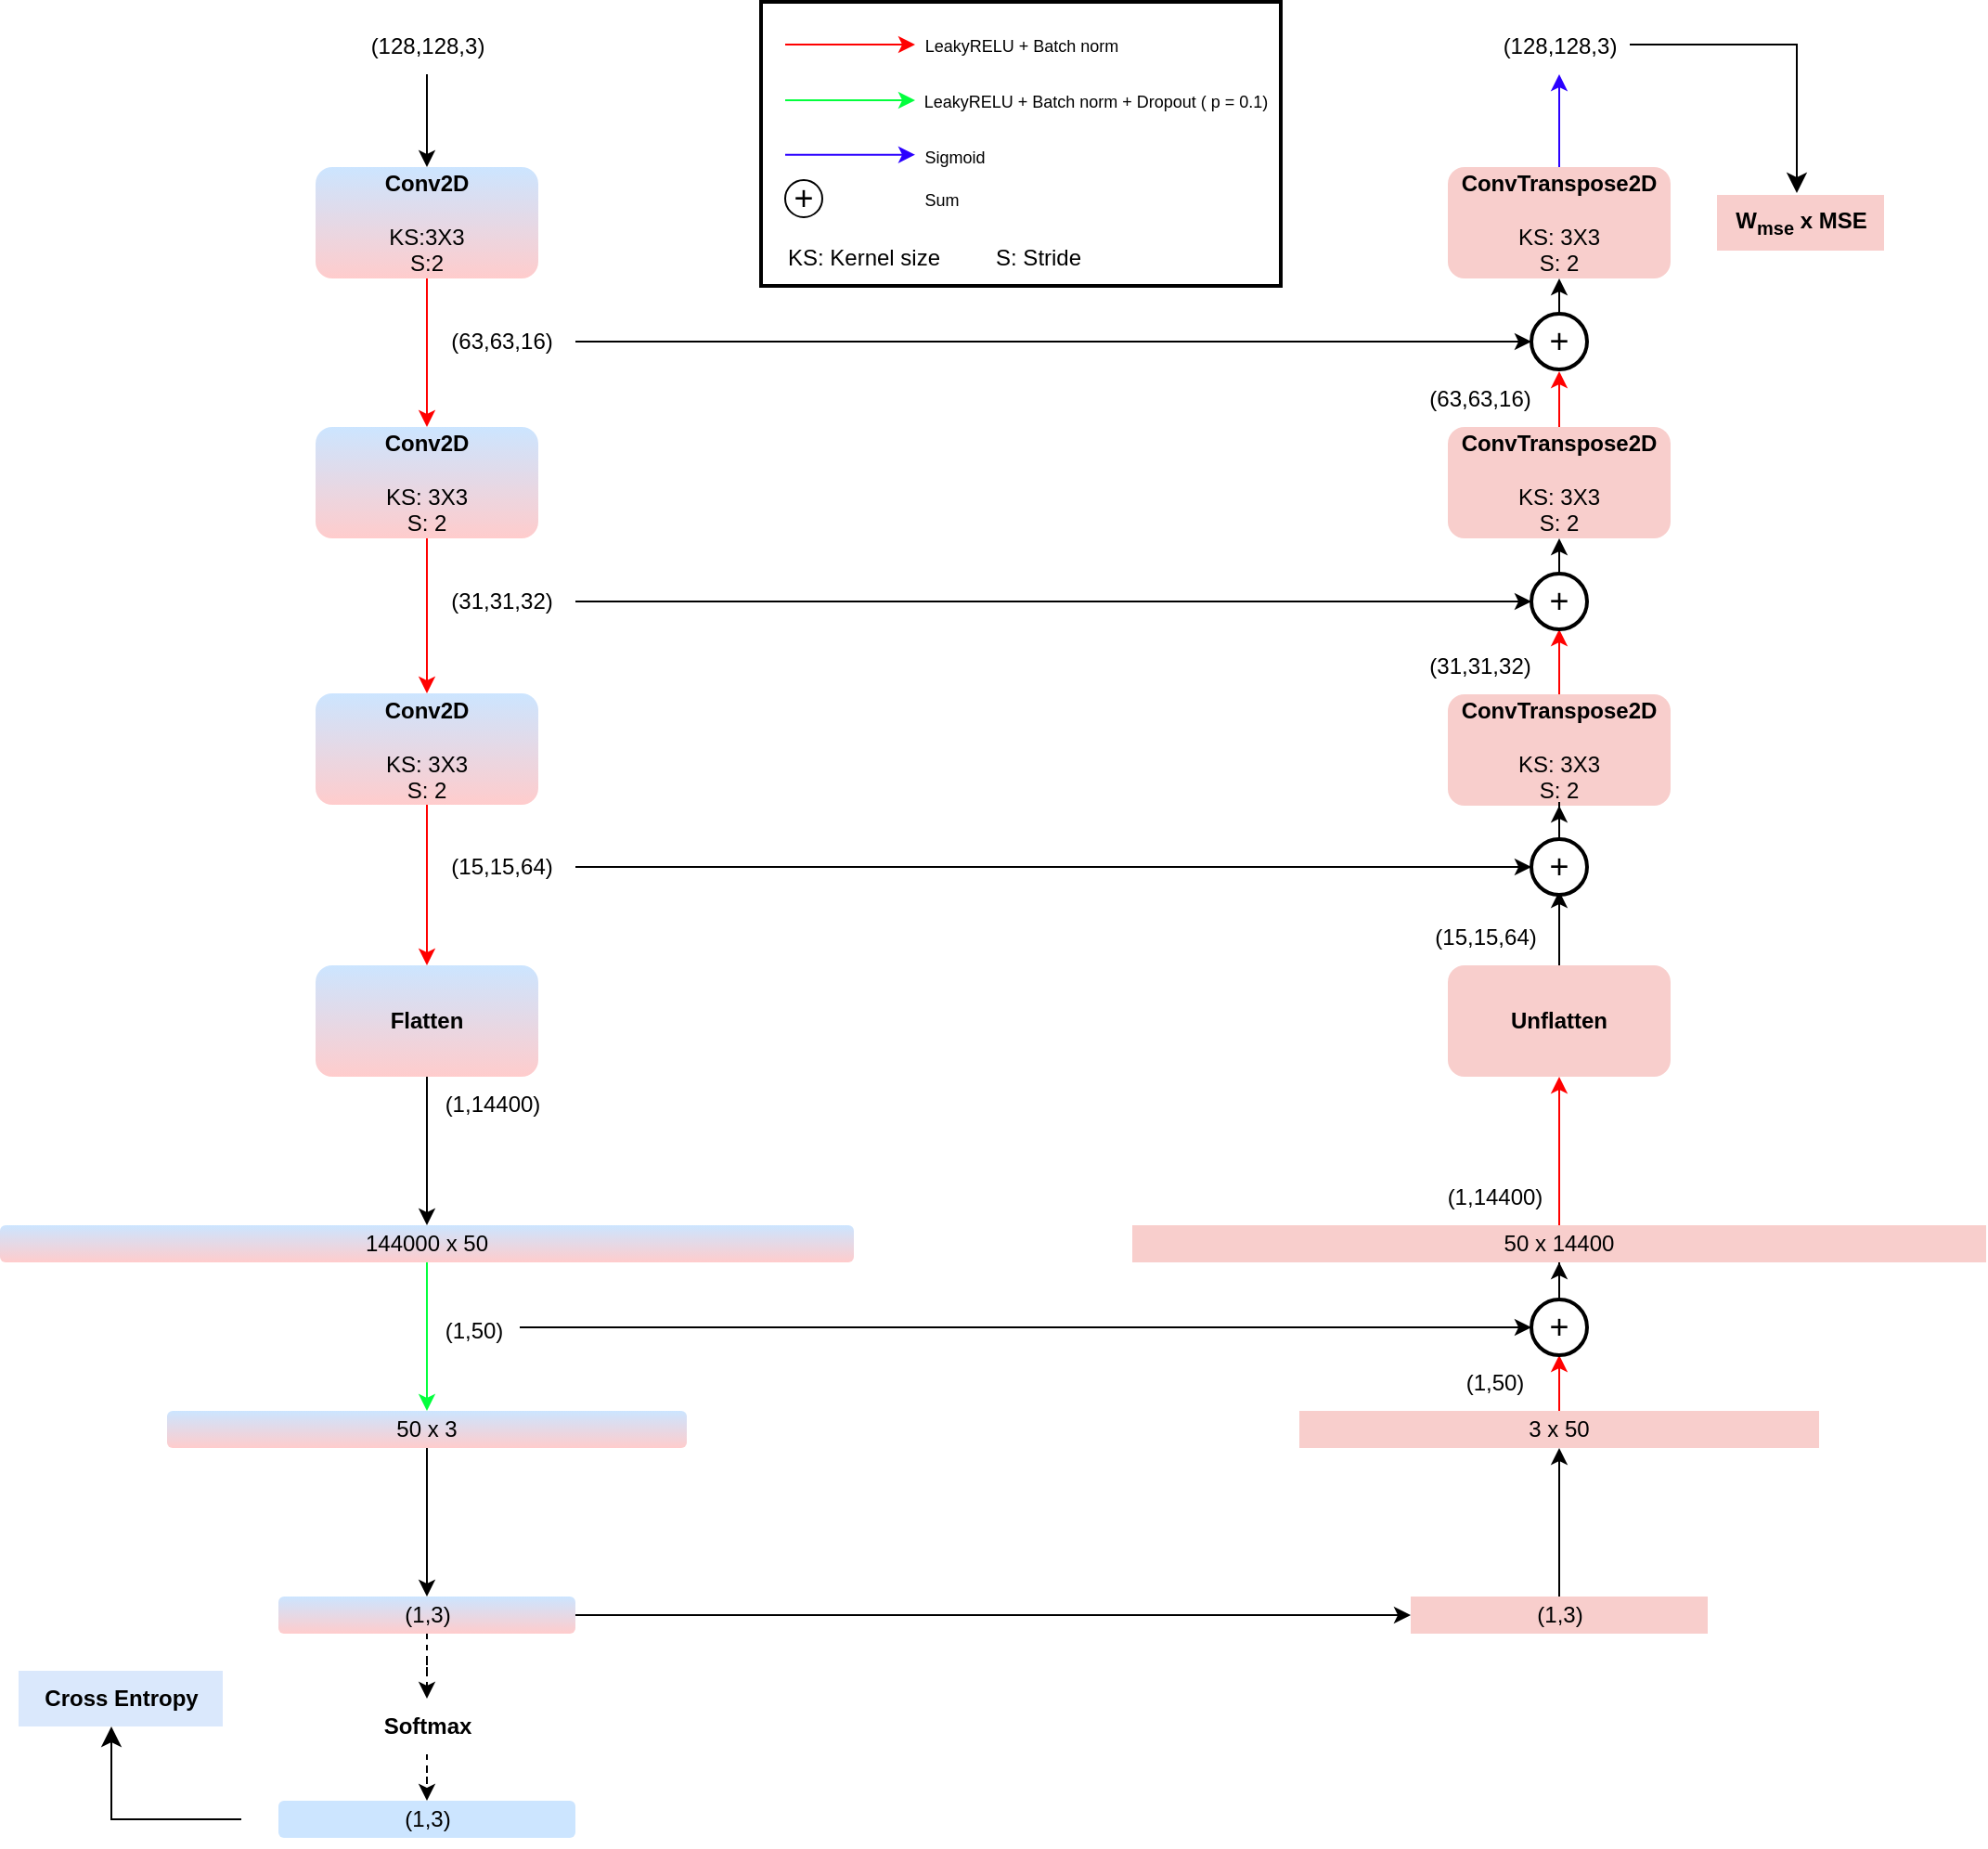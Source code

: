 <mxfile version="21.2.8" type="device">
  <diagram name="Pagina-1" id="WojCZR1yjCSAq48qf5mn">
    <mxGraphModel dx="1418" dy="820" grid="1" gridSize="10" guides="1" tooltips="1" connect="1" arrows="1" fold="1" page="1" pageScale="1" pageWidth="535" pageHeight="498" math="0" shadow="0">
      <root>
        <mxCell id="0" />
        <mxCell id="1" parent="0" />
        <mxCell id="UhI11v7rLW4CpDhMoT5N-6" style="edgeStyle=orthogonalEdgeStyle;rounded=0;orthogonalLoop=1;jettySize=auto;html=1;exitX=0.5;exitY=1;exitDx=0;exitDy=0;entryX=0.5;entryY=0;entryDx=0;entryDy=0;strokeColor=#FF0000;" parent="1" source="UhI11v7rLW4CpDhMoT5N-2" target="UhI11v7rLW4CpDhMoT5N-3" edge="1">
          <mxGeometry relative="1" as="geometry" />
        </mxCell>
        <mxCell id="UhI11v7rLW4CpDhMoT5N-2" value="&lt;b&gt;Conv2D&lt;/b&gt;&lt;br&gt;&lt;br&gt;KS:3X3&lt;br&gt;S:2" style="rounded=1;whiteSpace=wrap;html=1;fillColor=#FFCCCC;gradientColor=#CCE5FF;strokeColor=none;gradientDirection=north;fillStyle=auto;" parent="1" vertex="1">
          <mxGeometry x="170" y="90" width="120" height="60" as="geometry" />
        </mxCell>
        <mxCell id="UhI11v7rLW4CpDhMoT5N-11" style="edgeStyle=orthogonalEdgeStyle;rounded=0;orthogonalLoop=1;jettySize=auto;html=1;exitX=0.5;exitY=1;exitDx=0;exitDy=0;entryX=0.5;entryY=0;entryDx=0;entryDy=0;strokeColor=#FF0000;" parent="1" source="UhI11v7rLW4CpDhMoT5N-3" target="UhI11v7rLW4CpDhMoT5N-4" edge="1">
          <mxGeometry relative="1" as="geometry" />
        </mxCell>
        <mxCell id="UhI11v7rLW4CpDhMoT5N-3" value="&lt;b style=&quot;border-color: var(--border-color);&quot;&gt;Conv2D&lt;/b&gt;&lt;br&gt;&lt;br&gt;KS: 3X3&lt;br style=&quot;border-color: var(--border-color);&quot;&gt;S: 2" style="rounded=1;whiteSpace=wrap;html=1;fillColor=#FFCCCC;strokeColor=none;gradientColor=#CCE5FF;gradientDirection=north;fillStyle=auto;" parent="1" vertex="1">
          <mxGeometry x="170" y="230" width="120" height="60" as="geometry" />
        </mxCell>
        <mxCell id="UhI11v7rLW4CpDhMoT5N-13" style="edgeStyle=orthogonalEdgeStyle;rounded=0;orthogonalLoop=1;jettySize=auto;html=1;exitX=0.5;exitY=1;exitDx=0;exitDy=0;entryX=0.5;entryY=0;entryDx=0;entryDy=0;strokeColor=#FF0000;" parent="1" source="UhI11v7rLW4CpDhMoT5N-4" target="UhI11v7rLW4CpDhMoT5N-5" edge="1">
          <mxGeometry relative="1" as="geometry" />
        </mxCell>
        <mxCell id="UhI11v7rLW4CpDhMoT5N-4" value="&lt;b style=&quot;border-color: var(--border-color);&quot;&gt;Conv2D&lt;/b&gt;&lt;br&gt;&lt;br&gt;KS: 3X3&lt;br style=&quot;border-color: var(--border-color);&quot;&gt;S: 2" style="rounded=1;whiteSpace=wrap;html=1;fillColor=#FFCCCC;strokeColor=none;gradientColor=#CCE5FF;gradientDirection=north;fillStyle=auto;" parent="1" vertex="1">
          <mxGeometry x="170" y="373.5" width="120" height="60" as="geometry" />
        </mxCell>
        <mxCell id="UhI11v7rLW4CpDhMoT5N-16" style="edgeStyle=orthogonalEdgeStyle;rounded=0;orthogonalLoop=1;jettySize=auto;html=1;exitX=0.5;exitY=1;exitDx=0;exitDy=0;" parent="1" source="UhI11v7rLW4CpDhMoT5N-5" target="UhI11v7rLW4CpDhMoT5N-15" edge="1">
          <mxGeometry relative="1" as="geometry" />
        </mxCell>
        <mxCell id="UhI11v7rLW4CpDhMoT5N-5" value="&lt;b&gt;Flatten&lt;/b&gt;" style="rounded=1;whiteSpace=wrap;html=1;fillColor=#FFCCCC;strokeColor=none;gradientColor=#CCE5FF;gradientDirection=north;fillStyle=auto;" parent="1" vertex="1">
          <mxGeometry x="170" y="520" width="120" height="60" as="geometry" />
        </mxCell>
        <mxCell id="UhI11v7rLW4CpDhMoT5N-49" style="edgeStyle=orthogonalEdgeStyle;rounded=0;orthogonalLoop=1;jettySize=auto;html=1;" parent="1" source="UhI11v7rLW4CpDhMoT5N-9" target="UhI11v7rLW4CpDhMoT5N-2" edge="1">
          <mxGeometry relative="1" as="geometry" />
        </mxCell>
        <mxCell id="UhI11v7rLW4CpDhMoT5N-9" value="(128,128,3)" style="text;html=1;align=center;verticalAlign=middle;resizable=0;points=[];autosize=1;strokeColor=none;fillColor=none;" parent="1" vertex="1">
          <mxGeometry x="190" y="10" width="80" height="30" as="geometry" />
        </mxCell>
        <mxCell id="UhI11v7rLW4CpDhMoT5N-66" style="edgeStyle=orthogonalEdgeStyle;rounded=0;orthogonalLoop=1;jettySize=auto;html=1;entryX=0;entryY=0.5;entryDx=0;entryDy=0;" parent="1" source="UhI11v7rLW4CpDhMoT5N-10" target="UhI11v7rLW4CpDhMoT5N-59" edge="1">
          <mxGeometry relative="1" as="geometry" />
        </mxCell>
        <mxCell id="UhI11v7rLW4CpDhMoT5N-10" value="(63,63,16)" style="text;html=1;align=center;verticalAlign=middle;resizable=0;points=[];autosize=1;strokeColor=none;fillColor=none;" parent="1" vertex="1">
          <mxGeometry x="230" y="169" width="80" height="30" as="geometry" />
        </mxCell>
        <mxCell id="UhI11v7rLW4CpDhMoT5N-65" style="edgeStyle=orthogonalEdgeStyle;rounded=0;orthogonalLoop=1;jettySize=auto;html=1;entryX=0;entryY=0.5;entryDx=0;entryDy=0;" parent="1" source="UhI11v7rLW4CpDhMoT5N-12" target="UhI11v7rLW4CpDhMoT5N-61" edge="1">
          <mxGeometry relative="1" as="geometry">
            <mxPoint x="650" y="330" as="targetPoint" />
          </mxGeometry>
        </mxCell>
        <mxCell id="UhI11v7rLW4CpDhMoT5N-12" value="(31,31,32)" style="text;html=1;align=center;verticalAlign=middle;resizable=0;points=[];autosize=1;strokeColor=none;fillColor=none;" parent="1" vertex="1">
          <mxGeometry x="230" y="309" width="80" height="30" as="geometry" />
        </mxCell>
        <mxCell id="UhI11v7rLW4CpDhMoT5N-69" style="edgeStyle=orthogonalEdgeStyle;rounded=0;orthogonalLoop=1;jettySize=auto;html=1;entryX=0;entryY=0.5;entryDx=0;entryDy=0;" parent="1" source="UhI11v7rLW4CpDhMoT5N-14" target="UhI11v7rLW4CpDhMoT5N-67" edge="1">
          <mxGeometry relative="1" as="geometry" />
        </mxCell>
        <mxCell id="UhI11v7rLW4CpDhMoT5N-14" value="(15,15,64)" style="text;html=1;align=center;verticalAlign=middle;resizable=0;points=[];autosize=1;strokeColor=none;fillColor=none;" parent="1" vertex="1">
          <mxGeometry x="230" y="452" width="80" height="30" as="geometry" />
        </mxCell>
        <mxCell id="UhI11v7rLW4CpDhMoT5N-20" style="edgeStyle=orthogonalEdgeStyle;rounded=0;orthogonalLoop=1;jettySize=auto;html=1;entryX=0.5;entryY=0;entryDx=0;entryDy=0;strokeColor=#03FF3D;" parent="1" source="UhI11v7rLW4CpDhMoT5N-15" target="UhI11v7rLW4CpDhMoT5N-17" edge="1">
          <mxGeometry relative="1" as="geometry" />
        </mxCell>
        <mxCell id="UhI11v7rLW4CpDhMoT5N-15" value="144000 x 50" style="rounded=1;whiteSpace=wrap;html=1;fillColor=#FFCCCC;strokeColor=none;gradientColor=#CCE5FF;gradientDirection=north;fillStyle=auto;" parent="1" vertex="1">
          <mxGeometry y="660" width="460" height="20" as="geometry" />
        </mxCell>
        <mxCell id="UhI11v7rLW4CpDhMoT5N-23" style="edgeStyle=orthogonalEdgeStyle;rounded=0;orthogonalLoop=1;jettySize=auto;html=1;entryX=0.5;entryY=0;entryDx=0;entryDy=0;strokeColor=#000000;" parent="1" source="UhI11v7rLW4CpDhMoT5N-17" target="UhI11v7rLW4CpDhMoT5N-18" edge="1">
          <mxGeometry relative="1" as="geometry" />
        </mxCell>
        <mxCell id="UhI11v7rLW4CpDhMoT5N-74" style="edgeStyle=orthogonalEdgeStyle;rounded=0;orthogonalLoop=1;jettySize=auto;html=1;entryX=0;entryY=0.5;entryDx=0;entryDy=0;exitX=1;exitY=0.433;exitDx=0;exitDy=0;exitPerimeter=0;" parent="1" source="UhI11v7rLW4CpDhMoT5N-21" target="UhI11v7rLW4CpDhMoT5N-72" edge="1">
          <mxGeometry relative="1" as="geometry" />
        </mxCell>
        <mxCell id="UhI11v7rLW4CpDhMoT5N-17" value="50 x 3" style="rounded=1;whiteSpace=wrap;html=1;fillColor=#FFCCCC;strokeColor=none;gradientColor=#CCE5FF;gradientDirection=north;fillStyle=auto;" parent="1" vertex="1">
          <mxGeometry x="90" y="760" width="280" height="20" as="geometry" />
        </mxCell>
        <mxCell id="UhI11v7rLW4CpDhMoT5N-33" style="edgeStyle=orthogonalEdgeStyle;rounded=0;orthogonalLoop=1;jettySize=auto;html=1;" parent="1" source="UhI11v7rLW4CpDhMoT5N-18" target="UhI11v7rLW4CpDhMoT5N-28" edge="1">
          <mxGeometry relative="1" as="geometry" />
        </mxCell>
        <mxCell id="UhI11v7rLW4CpDhMoT5N-39" style="edgeStyle=orthogonalEdgeStyle;rounded=0;orthogonalLoop=1;jettySize=auto;html=1;dashed=1;" parent="1" source="UhI11v7rLW4CpDhMoT5N-56" target="UhI11v7rLW4CpDhMoT5N-35" edge="1">
          <mxGeometry relative="1" as="geometry" />
        </mxCell>
        <mxCell id="UhI11v7rLW4CpDhMoT5N-18" value="" style="rounded=1;whiteSpace=wrap;html=1;fillColor=#FFCCCC;strokeColor=none;gradientColor=#CCE5FF;gradientDirection=north;fillStyle=auto;" parent="1" vertex="1">
          <mxGeometry x="150" y="860" width="160" height="20" as="geometry" />
        </mxCell>
        <mxCell id="UhI11v7rLW4CpDhMoT5N-19" value="(1,14400)" style="text;html=1;align=center;verticalAlign=middle;resizable=0;points=[];autosize=1;strokeColor=none;fillColor=none;" parent="1" vertex="1">
          <mxGeometry x="230" y="580" width="70" height="30" as="geometry" />
        </mxCell>
        <mxCell id="UhI11v7rLW4CpDhMoT5N-21" value="(1,50)" style="text;html=1;align=center;verticalAlign=middle;resizable=0;points=[];autosize=1;strokeColor=none;fillColor=none;" parent="1" vertex="1">
          <mxGeometry x="230" y="702" width="50" height="30" as="geometry" />
        </mxCell>
        <mxCell id="UhI11v7rLW4CpDhMoT5N-22" value="(1,3)" style="text;html=1;align=center;verticalAlign=middle;resizable=0;points=[];autosize=1;strokeColor=none;fillColor=none;" parent="1" vertex="1">
          <mxGeometry x="205" y="855" width="50" height="30" as="geometry" />
        </mxCell>
        <mxCell id="UhI11v7rLW4CpDhMoT5N-84" style="edgeStyle=orthogonalEdgeStyle;rounded=0;orthogonalLoop=1;jettySize=auto;html=1;entryX=0.5;entryY=1;entryDx=0;entryDy=0;strokeColor=#FF0000;" parent="1" source="UhI11v7rLW4CpDhMoT5N-25" target="UhI11v7rLW4CpDhMoT5N-40" edge="1">
          <mxGeometry relative="1" as="geometry" />
        </mxCell>
        <mxCell id="UhI11v7rLW4CpDhMoT5N-25" value="50 x 14400" style="rounded=0;whiteSpace=wrap;html=1;fillColor=#f8cecc;strokeColor=none;" parent="1" vertex="1">
          <mxGeometry x="610" y="660" width="460" height="20" as="geometry" />
        </mxCell>
        <mxCell id="UhI11v7rLW4CpDhMoT5N-83" style="edgeStyle=orthogonalEdgeStyle;rounded=0;orthogonalLoop=1;jettySize=auto;html=1;entryX=0.5;entryY=1;entryDx=0;entryDy=0;strokeColor=#FF0000;" parent="1" source="UhI11v7rLW4CpDhMoT5N-27" target="UhI11v7rLW4CpDhMoT5N-72" edge="1">
          <mxGeometry relative="1" as="geometry" />
        </mxCell>
        <mxCell id="UhI11v7rLW4CpDhMoT5N-27" value="3 x 50" style="rounded=0;whiteSpace=wrap;html=1;fillColor=#f8cecc;strokeColor=none;" parent="1" vertex="1">
          <mxGeometry x="700" y="760" width="280" height="20" as="geometry" />
        </mxCell>
        <mxCell id="UhI11v7rLW4CpDhMoT5N-31" style="edgeStyle=orthogonalEdgeStyle;rounded=0;orthogonalLoop=1;jettySize=auto;html=1;strokeColor=#000000;" parent="1" source="UhI11v7rLW4CpDhMoT5N-28" target="UhI11v7rLW4CpDhMoT5N-27" edge="1">
          <mxGeometry relative="1" as="geometry" />
        </mxCell>
        <mxCell id="UhI11v7rLW4CpDhMoT5N-28" value="" style="rounded=0;whiteSpace=wrap;html=1;fillColor=#f8cecc;strokeColor=none;" parent="1" vertex="1">
          <mxGeometry x="760" y="860" width="160" height="20" as="geometry" />
        </mxCell>
        <mxCell id="UhI11v7rLW4CpDhMoT5N-29" value="(1,50)" style="text;html=1;align=center;verticalAlign=middle;resizable=0;points=[];autosize=1;strokeColor=none;fillColor=none;" parent="1" vertex="1">
          <mxGeometry x="780" y="730" width="50" height="30" as="geometry" />
        </mxCell>
        <mxCell id="UhI11v7rLW4CpDhMoT5N-30" value="(1,3)" style="text;html=1;align=center;verticalAlign=middle;resizable=0;points=[];autosize=1;strokeColor=none;fillColor=none;" parent="1" vertex="1">
          <mxGeometry x="815" y="855" width="50" height="30" as="geometry" />
        </mxCell>
        <mxCell id="UhI11v7rLW4CpDhMoT5N-34" value="(1,14400)" style="text;html=1;align=center;verticalAlign=middle;resizable=0;points=[];autosize=1;strokeColor=none;fillColor=none;" parent="1" vertex="1">
          <mxGeometry x="770" y="630" width="70" height="30" as="geometry" />
        </mxCell>
        <mxCell id="UhI11v7rLW4CpDhMoT5N-35" value="" style="rounded=1;whiteSpace=wrap;html=1;fillColor=#CCE5FF;strokeColor=none;" parent="1" vertex="1">
          <mxGeometry x="150" y="970" width="160" height="20" as="geometry" />
        </mxCell>
        <mxCell id="UhI11v7rLW4CpDhMoT5N-42" style="edgeStyle=orthogonalEdgeStyle;rounded=0;orthogonalLoop=1;jettySize=auto;html=1;strokeColor=#000000;" parent="1" source="UhI11v7rLW4CpDhMoT5N-40" edge="1">
          <mxGeometry relative="1" as="geometry">
            <mxPoint x="840" y="480" as="targetPoint" />
          </mxGeometry>
        </mxCell>
        <mxCell id="UhI11v7rLW4CpDhMoT5N-40" value="&lt;b&gt;Unflatten&lt;/b&gt;" style="rounded=1;whiteSpace=wrap;html=1;fillColor=#f8cecc;strokeColor=none;" parent="1" vertex="1">
          <mxGeometry x="780" y="520" width="120" height="60" as="geometry" />
        </mxCell>
        <mxCell id="UhI11v7rLW4CpDhMoT5N-44" style="edgeStyle=orthogonalEdgeStyle;rounded=0;orthogonalLoop=1;jettySize=auto;html=1;entryX=0.5;entryY=1;entryDx=0;entryDy=0;strokeColor=#FF0000;" parent="1" source="UhI11v7rLW4CpDhMoT5N-41" target="UhI11v7rLW4CpDhMoT5N-61" edge="1">
          <mxGeometry relative="1" as="geometry" />
        </mxCell>
        <mxCell id="UhI11v7rLW4CpDhMoT5N-41" value="&lt;b style=&quot;border-color: var(--border-color);&quot;&gt;ConvTranspose2D&lt;/b&gt;&lt;br&gt;&lt;br&gt;KS: 3X3&lt;br style=&quot;border-color: var(--border-color);&quot;&gt;S: 2" style="rounded=1;whiteSpace=wrap;html=1;fillColor=#f8cecc;strokeColor=none;" parent="1" vertex="1">
          <mxGeometry x="780" y="374" width="120" height="60" as="geometry" />
        </mxCell>
        <mxCell id="UhI11v7rLW4CpDhMoT5N-46" style="edgeStyle=orthogonalEdgeStyle;rounded=0;orthogonalLoop=1;jettySize=auto;html=1;strokeColor=#FF0000;" parent="1" source="UhI11v7rLW4CpDhMoT5N-43" edge="1">
          <mxGeometry relative="1" as="geometry">
            <mxPoint x="840" y="200" as="targetPoint" />
          </mxGeometry>
        </mxCell>
        <mxCell id="UhI11v7rLW4CpDhMoT5N-43" value="&lt;b style=&quot;border-color: var(--border-color);&quot;&gt;ConvTranspose2D&lt;/b&gt;&lt;br&gt;&lt;br&gt;KS: 3X3&lt;br style=&quot;border-color: var(--border-color);&quot;&gt;S: 2" style="rounded=1;whiteSpace=wrap;html=1;fillColor=#f8cecc;strokeColor=none;glass=0;" parent="1" vertex="1">
          <mxGeometry x="780" y="230" width="120" height="60" as="geometry" />
        </mxCell>
        <mxCell id="UhI11v7rLW4CpDhMoT5N-50" style="edgeStyle=orthogonalEdgeStyle;rounded=0;orthogonalLoop=1;jettySize=auto;html=1;strokeColor=#2B00FF;" parent="1" source="UhI11v7rLW4CpDhMoT5N-45" target="UhI11v7rLW4CpDhMoT5N-48" edge="1">
          <mxGeometry relative="1" as="geometry" />
        </mxCell>
        <mxCell id="UhI11v7rLW4CpDhMoT5N-45" value="&lt;b style=&quot;border-color: var(--border-color);&quot;&gt;ConvTranspose2D&lt;/b&gt;&lt;br&gt;&lt;br&gt;KS: 3X3&lt;br style=&quot;border-color: var(--border-color);&quot;&gt;S: 2" style="rounded=1;whiteSpace=wrap;html=1;fillColor=#f8cecc;strokeColor=none;gradientColor=none;glass=0;shadow=0;fillStyle=auto;" parent="1" vertex="1">
          <mxGeometry x="780" y="90" width="120" height="60" as="geometry" />
        </mxCell>
        <mxCell id="UhI11v7rLW4CpDhMoT5N-48" value="(128,128,3)" style="text;html=1;align=center;verticalAlign=middle;resizable=0;points=[];autosize=1;strokeColor=none;fillColor=none;" parent="1" vertex="1">
          <mxGeometry x="800" y="10" width="80" height="30" as="geometry" />
        </mxCell>
        <mxCell id="UhI11v7rLW4CpDhMoT5N-52" value="(15,15,64)" style="text;html=1;align=center;verticalAlign=middle;resizable=0;points=[];autosize=1;strokeColor=none;fillColor=none;" parent="1" vertex="1">
          <mxGeometry x="760" y="490" width="80" height="30" as="geometry" />
        </mxCell>
        <mxCell id="UhI11v7rLW4CpDhMoT5N-53" value="(31,31,32)" style="text;html=1;align=center;verticalAlign=middle;resizable=0;points=[];autosize=1;strokeColor=none;fillColor=none;" parent="1" vertex="1">
          <mxGeometry x="757" y="343.5" width="80" height="30" as="geometry" />
        </mxCell>
        <mxCell id="UhI11v7rLW4CpDhMoT5N-54" value="(63,63,16)" style="text;html=1;align=center;verticalAlign=middle;resizable=0;points=[];autosize=1;strokeColor=none;fillColor=none;" parent="1" vertex="1">
          <mxGeometry x="757" y="200" width="80" height="30" as="geometry" />
        </mxCell>
        <mxCell id="UhI11v7rLW4CpDhMoT5N-55" value="(1,3)" style="text;html=1;align=center;verticalAlign=middle;resizable=0;points=[];autosize=1;strokeColor=none;fillColor=none;" parent="1" vertex="1">
          <mxGeometry x="205" y="965" width="50" height="30" as="geometry" />
        </mxCell>
        <mxCell id="UhI11v7rLW4CpDhMoT5N-57" value="" style="edgeStyle=orthogonalEdgeStyle;rounded=0;orthogonalLoop=1;jettySize=auto;html=1;dashed=1;" parent="1" source="UhI11v7rLW4CpDhMoT5N-18" target="UhI11v7rLW4CpDhMoT5N-56" edge="1">
          <mxGeometry relative="1" as="geometry">
            <mxPoint x="230" y="880" as="sourcePoint" />
            <mxPoint x="230" y="970" as="targetPoint" />
          </mxGeometry>
        </mxCell>
        <mxCell id="UhI11v7rLW4CpDhMoT5N-56" value="&lt;b&gt;Softmax&lt;/b&gt;" style="text;html=1;align=center;verticalAlign=middle;resizable=0;points=[];autosize=1;strokeColor=none;fillColor=none;" parent="1" vertex="1">
          <mxGeometry x="195" y="915" width="70" height="30" as="geometry" />
        </mxCell>
        <mxCell id="UhI11v7rLW4CpDhMoT5N-63" style="edgeStyle=orthogonalEdgeStyle;rounded=0;orthogonalLoop=1;jettySize=auto;html=1;exitX=0.5;exitY=0;exitDx=0;exitDy=0;entryX=0.5;entryY=1;entryDx=0;entryDy=0;" parent="1" source="UhI11v7rLW4CpDhMoT5N-59" target="UhI11v7rLW4CpDhMoT5N-45" edge="1">
          <mxGeometry relative="1" as="geometry" />
        </mxCell>
        <mxCell id="UhI11v7rLW4CpDhMoT5N-59" value="&lt;font style=&quot;font-size: 18px;&quot;&gt;+&lt;/font&gt;" style="ellipse;whiteSpace=wrap;html=1;strokeWidth=2;" parent="1" vertex="1">
          <mxGeometry x="825" y="169" width="30" height="30" as="geometry" />
        </mxCell>
        <mxCell id="UhI11v7rLW4CpDhMoT5N-64" style="edgeStyle=orthogonalEdgeStyle;rounded=0;orthogonalLoop=1;jettySize=auto;html=1;exitX=0.5;exitY=0;exitDx=0;exitDy=0;entryX=0.5;entryY=1;entryDx=0;entryDy=0;" parent="1" source="UhI11v7rLW4CpDhMoT5N-61" target="UhI11v7rLW4CpDhMoT5N-43" edge="1">
          <mxGeometry relative="1" as="geometry" />
        </mxCell>
        <mxCell id="UhI11v7rLW4CpDhMoT5N-61" value="&lt;font style=&quot;font-size: 18px;&quot;&gt;+&lt;/font&gt;" style="ellipse;whiteSpace=wrap;html=1;strokeWidth=2;" parent="1" vertex="1">
          <mxGeometry x="825" y="309" width="30" height="30" as="geometry" />
        </mxCell>
        <mxCell id="UhI11v7rLW4CpDhMoT5N-68" style="edgeStyle=orthogonalEdgeStyle;rounded=0;orthogonalLoop=1;jettySize=auto;html=1;" parent="1" source="UhI11v7rLW4CpDhMoT5N-67" target="UhI11v7rLW4CpDhMoT5N-41" edge="1">
          <mxGeometry relative="1" as="geometry" />
        </mxCell>
        <mxCell id="UhI11v7rLW4CpDhMoT5N-67" value="&lt;font style=&quot;font-size: 18px;&quot;&gt;+&lt;/font&gt;" style="ellipse;whiteSpace=wrap;html=1;strokeWidth=2;" parent="1" vertex="1">
          <mxGeometry x="825" y="452" width="30" height="30" as="geometry" />
        </mxCell>
        <mxCell id="UhI11v7rLW4CpDhMoT5N-82" style="edgeStyle=orthogonalEdgeStyle;rounded=0;orthogonalLoop=1;jettySize=auto;html=1;entryX=0.5;entryY=1;entryDx=0;entryDy=0;" parent="1" source="UhI11v7rLW4CpDhMoT5N-72" target="UhI11v7rLW4CpDhMoT5N-25" edge="1">
          <mxGeometry relative="1" as="geometry" />
        </mxCell>
        <mxCell id="UhI11v7rLW4CpDhMoT5N-72" value="&lt;font style=&quot;font-size: 18px;&quot;&gt;+&lt;/font&gt;" style="ellipse;whiteSpace=wrap;html=1;strokeWidth=2;" parent="1" vertex="1">
          <mxGeometry x="825" y="700" width="30" height="30" as="geometry" />
        </mxCell>
        <mxCell id="UhI11v7rLW4CpDhMoT5N-101" value="" style="edgeStyle=segmentEdgeStyle;endArrow=classic;html=1;curved=0;rounded=0;endSize=8;startSize=8;" parent="1" edge="1">
          <mxGeometry width="50" height="50" relative="1" as="geometry">
            <mxPoint x="878" y="24" as="sourcePoint" />
            <mxPoint x="968" y="104" as="targetPoint" />
          </mxGeometry>
        </mxCell>
        <mxCell id="UhI11v7rLW4CpDhMoT5N-102" value="&lt;b&gt;W&lt;sub&gt;mse&lt;/sub&gt; x MSE&lt;/b&gt;" style="text;html=1;align=center;verticalAlign=middle;resizable=0;points=[];autosize=1;strokeColor=none;fillColor=#f8cecc;" parent="1" vertex="1">
          <mxGeometry x="925" y="105" width="90" height="30" as="geometry" />
        </mxCell>
        <mxCell id="UhI11v7rLW4CpDhMoT5N-104" value="" style="edgeStyle=segmentEdgeStyle;endArrow=classic;html=1;curved=0;rounded=0;endSize=8;startSize=8;" parent="1" edge="1">
          <mxGeometry width="50" height="50" relative="1" as="geometry">
            <mxPoint x="130" y="980" as="sourcePoint" />
            <mxPoint x="60" y="930" as="targetPoint" />
          </mxGeometry>
        </mxCell>
        <mxCell id="UhI11v7rLW4CpDhMoT5N-105" value="&lt;b&gt;Cross Entropy&lt;/b&gt;" style="text;html=1;align=center;verticalAlign=middle;resizable=0;points=[];autosize=1;strokeColor=none;fillColor=#dae8fc;" parent="1" vertex="1">
          <mxGeometry x="10" y="900" width="110" height="30" as="geometry" />
        </mxCell>
        <mxCell id="46z-yJRMhQB8-1D1_h2Y-1" value="" style="group" parent="1" vertex="1" connectable="0">
          <mxGeometry x="410" y="1" width="285" height="153" as="geometry" />
        </mxCell>
        <mxCell id="UhI11v7rLW4CpDhMoT5N-96" value="" style="rounded=1;whiteSpace=wrap;html=1;movable=1;resizable=1;rotatable=1;deletable=1;editable=1;locked=0;connectable=1;fillColor=none;strokeColor=#000000;strokeWidth=2;glass=0;arcSize=0;" parent="46z-yJRMhQB8-1D1_h2Y-1" vertex="1">
          <mxGeometry width="280" height="153" as="geometry" />
        </mxCell>
        <mxCell id="UhI11v7rLW4CpDhMoT5N-87" value="" style="edgeStyle=none;orthogonalLoop=1;jettySize=auto;html=1;rounded=0;strokeColor=#FF0000;" parent="46z-yJRMhQB8-1D1_h2Y-1" edge="1">
          <mxGeometry width="100" relative="1" as="geometry">
            <mxPoint x="13" y="23" as="sourcePoint" />
            <mxPoint x="83" y="23" as="targetPoint" />
            <Array as="points" />
          </mxGeometry>
        </mxCell>
        <mxCell id="UhI11v7rLW4CpDhMoT5N-88" value="" style="edgeStyle=none;orthogonalLoop=1;jettySize=auto;html=1;rounded=0;strokeColor=#03FF3D;" parent="46z-yJRMhQB8-1D1_h2Y-1" edge="1">
          <mxGeometry width="100" relative="1" as="geometry">
            <mxPoint x="13" y="53" as="sourcePoint" />
            <mxPoint x="83" y="53" as="targetPoint" />
            <Array as="points" />
          </mxGeometry>
        </mxCell>
        <mxCell id="UhI11v7rLW4CpDhMoT5N-90" value="" style="edgeStyle=none;orthogonalLoop=1;jettySize=auto;html=1;rounded=0;strokeColor=#2B00FF;" parent="46z-yJRMhQB8-1D1_h2Y-1" edge="1">
          <mxGeometry width="100" relative="1" as="geometry">
            <mxPoint x="13" y="82.35" as="sourcePoint" />
            <mxPoint x="83" y="82.35" as="targetPoint" />
            <Array as="points" />
          </mxGeometry>
        </mxCell>
        <mxCell id="UhI11v7rLW4CpDhMoT5N-91" value="&lt;font style=&quot;font-size: 9px;&quot;&gt;LeakyRELU + Batch norm&lt;/font&gt;" style="text;html=1;align=center;verticalAlign=middle;resizable=0;points=[];autosize=1;strokeColor=none;fillColor=none;" parent="46z-yJRMhQB8-1D1_h2Y-1" vertex="1">
          <mxGeometry x="75" y="8" width="130" height="30" as="geometry" />
        </mxCell>
        <mxCell id="UhI11v7rLW4CpDhMoT5N-92" value="&lt;font style=&quot;font-size: 9px;&quot;&gt;LeakyRELU + Batch norm + Dropout ( p = 0.1)&lt;/font&gt;" style="text;html=1;align=center;verticalAlign=middle;resizable=0;points=[];autosize=1;strokeColor=none;fillColor=none;" parent="46z-yJRMhQB8-1D1_h2Y-1" vertex="1">
          <mxGeometry x="75" y="38" width="210" height="30" as="geometry" />
        </mxCell>
        <mxCell id="UhI11v7rLW4CpDhMoT5N-93" value="&lt;font style=&quot;font-size: 9px;&quot;&gt;Sigmoid&lt;/font&gt;" style="text;html=1;align=center;verticalAlign=middle;resizable=0;points=[];autosize=1;strokeColor=none;fillColor=none;" parent="46z-yJRMhQB8-1D1_h2Y-1" vertex="1">
          <mxGeometry x="74" y="68" width="60" height="30" as="geometry" />
        </mxCell>
        <mxCell id="UhI11v7rLW4CpDhMoT5N-94" value="&lt;font style=&quot;font-size: 18px;&quot;&gt;+&lt;/font&gt;" style="ellipse;whiteSpace=wrap;html=1;" parent="46z-yJRMhQB8-1D1_h2Y-1" vertex="1">
          <mxGeometry x="13" y="96" width="20" height="20" as="geometry" />
        </mxCell>
        <mxCell id="UhI11v7rLW4CpDhMoT5N-95" value="&lt;font style=&quot;font-size: 9px;&quot;&gt;Sum&lt;/font&gt;" style="text;html=1;align=center;verticalAlign=middle;resizable=0;points=[];autosize=1;strokeColor=none;fillColor=none;" parent="46z-yJRMhQB8-1D1_h2Y-1" vertex="1">
          <mxGeometry x="77" y="91" width="40" height="30" as="geometry" />
        </mxCell>
        <mxCell id="UhI11v7rLW4CpDhMoT5N-107" value="KS: Kernel size&amp;nbsp; &amp;nbsp; &amp;nbsp; &amp;nbsp; &amp;nbsp;S: Stride" style="text;html=1;align=center;verticalAlign=middle;resizable=0;points=[];autosize=1;strokeColor=none;fillColor=none;" parent="46z-yJRMhQB8-1D1_h2Y-1" vertex="1">
          <mxGeometry x="3" y="123" width="180" height="30" as="geometry" />
        </mxCell>
      </root>
    </mxGraphModel>
  </diagram>
</mxfile>
